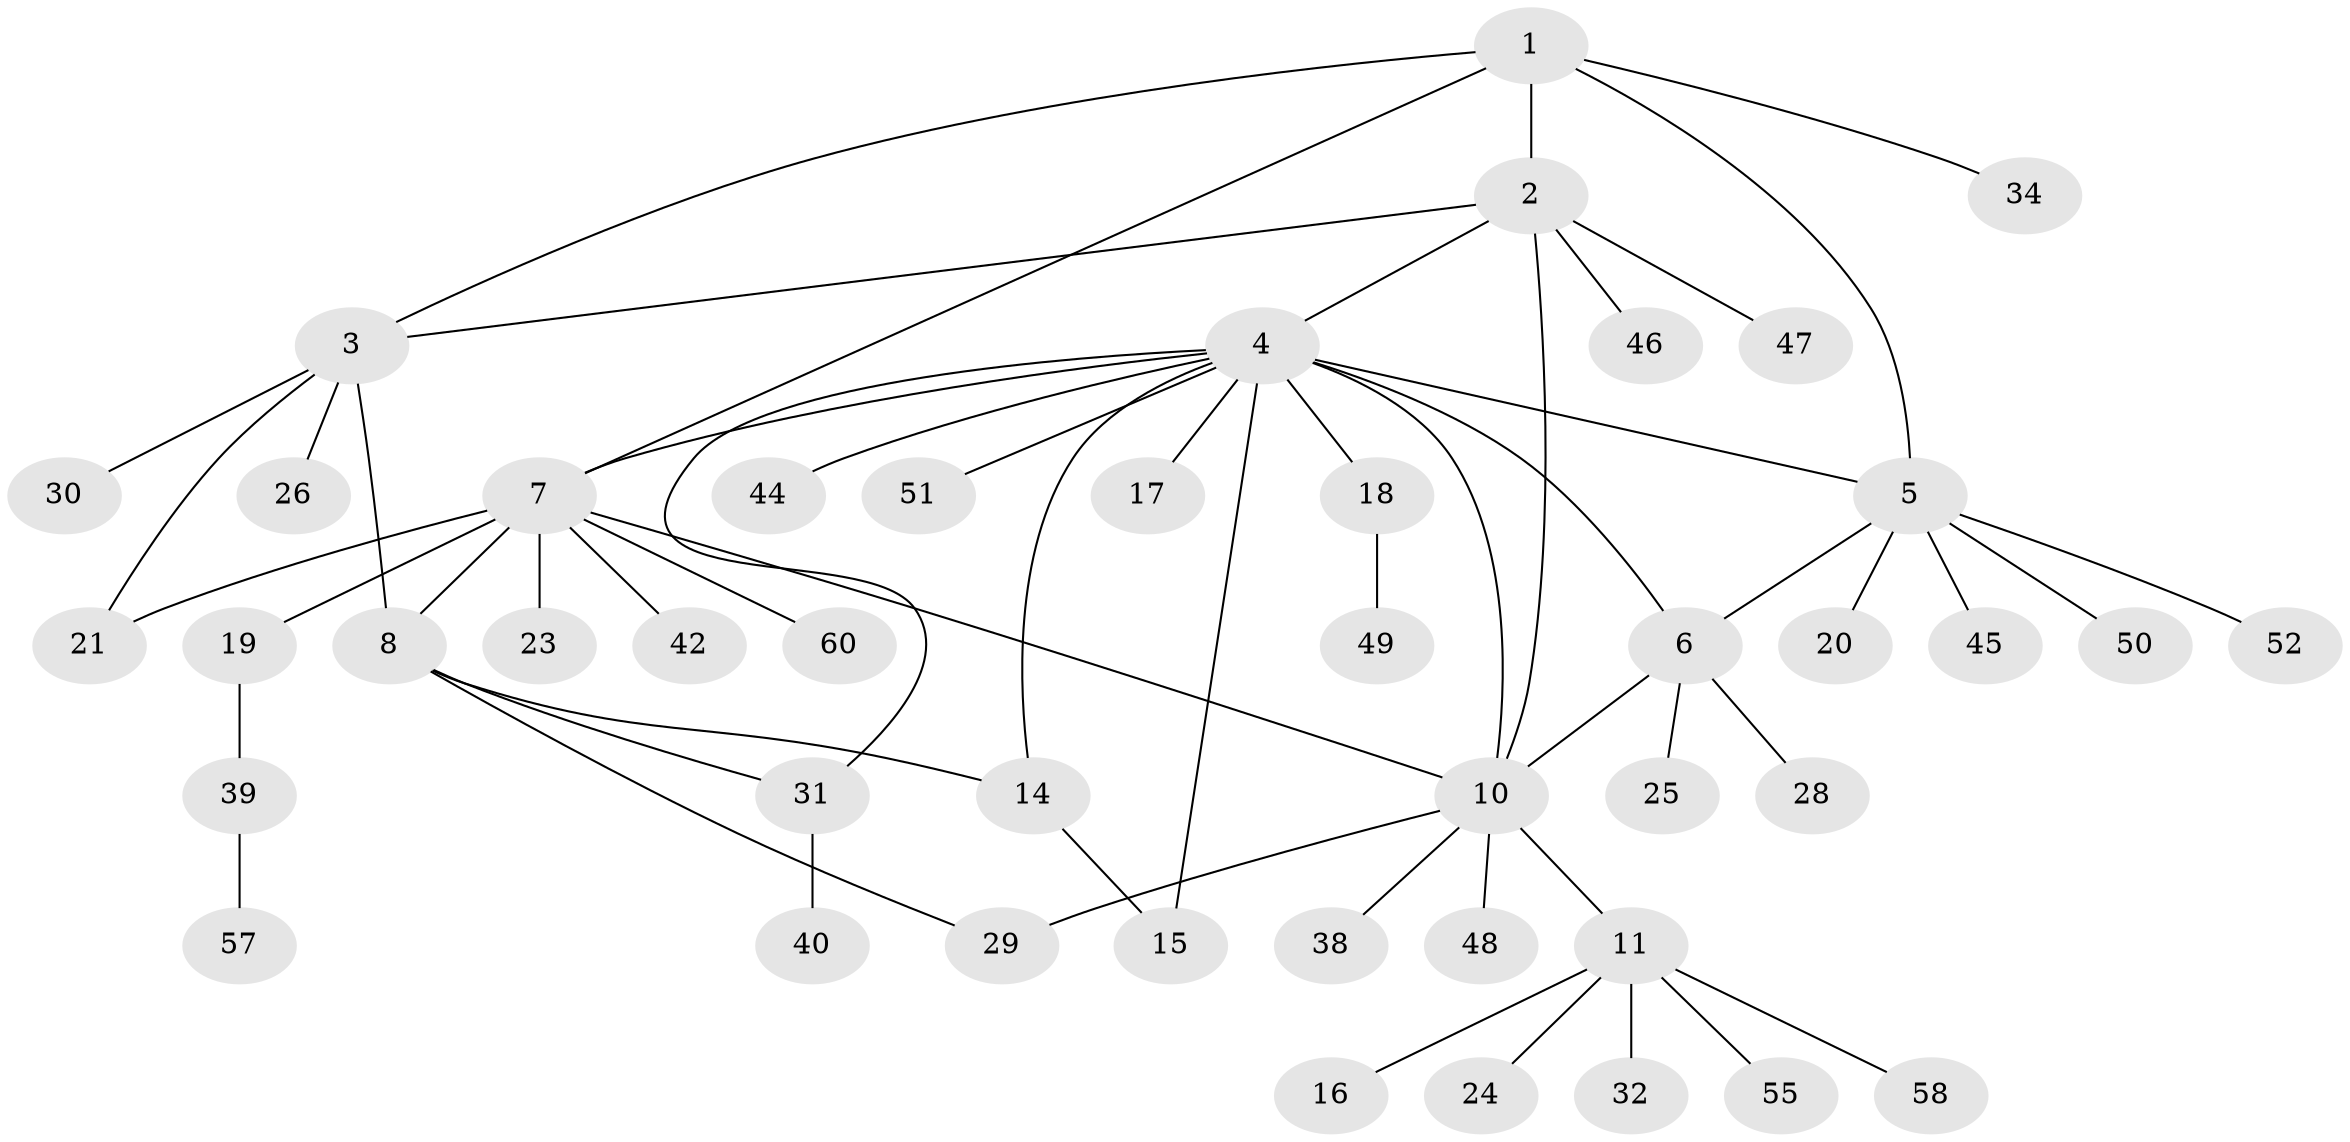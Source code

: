 // Generated by graph-tools (version 1.1) at 2025/52/02/27/25 19:52:22]
// undirected, 45 vertices, 57 edges
graph export_dot {
graph [start="1"]
  node [color=gray90,style=filled];
  1 [super="+22"];
  2 [super="+53"];
  3 [super="+36"];
  4 [super="+13"];
  5 [super="+33"];
  6 [super="+37"];
  7 [super="+9"];
  8 [super="+41"];
  10 [super="+12"];
  11 [super="+43"];
  14 [super="+35"];
  15;
  16;
  17;
  18;
  19;
  20;
  21;
  23;
  24;
  25;
  26 [super="+27"];
  28;
  29;
  30;
  31 [super="+59"];
  32;
  34;
  38;
  39;
  40;
  42 [super="+54"];
  44;
  45;
  46;
  47;
  48;
  49;
  50;
  51;
  52 [super="+56"];
  55;
  57;
  58;
  60;
  1 -- 2;
  1 -- 3;
  1 -- 5;
  1 -- 7;
  1 -- 34;
  2 -- 3;
  2 -- 46;
  2 -- 47;
  2 -- 4;
  2 -- 10;
  3 -- 21;
  3 -- 26;
  3 -- 30;
  3 -- 8;
  4 -- 5;
  4 -- 6 [weight=2];
  4 -- 44;
  4 -- 51;
  4 -- 7;
  4 -- 10;
  4 -- 14;
  4 -- 15;
  4 -- 17;
  4 -- 18;
  4 -- 31;
  5 -- 6;
  5 -- 20;
  5 -- 50;
  5 -- 45;
  5 -- 52;
  6 -- 10;
  6 -- 25;
  6 -- 28;
  7 -- 8 [weight=2];
  7 -- 19;
  7 -- 10;
  7 -- 42;
  7 -- 21;
  7 -- 23;
  7 -- 60;
  8 -- 14;
  8 -- 29;
  8 -- 31;
  10 -- 11 [weight=2];
  10 -- 48;
  10 -- 38;
  10 -- 29;
  11 -- 16;
  11 -- 24;
  11 -- 32;
  11 -- 58;
  11 -- 55;
  14 -- 15;
  18 -- 49;
  19 -- 39;
  31 -- 40;
  39 -- 57;
}
